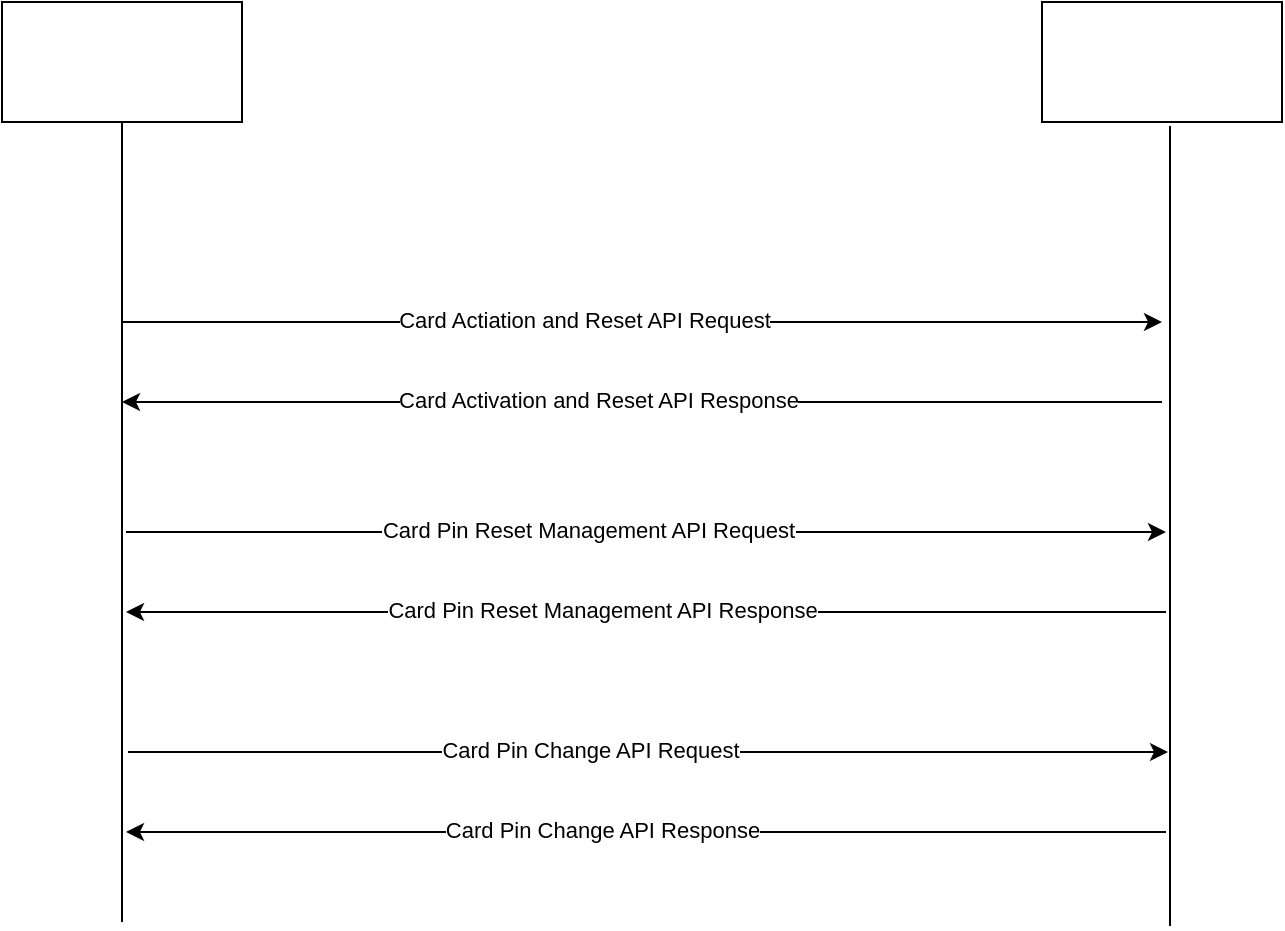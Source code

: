 <mxfile version="20.6.0" type="github">
  <diagram id="EftBeQm9aG7_TJiRymJP" name="Page-1">
    <mxGraphModel dx="868" dy="393" grid="1" gridSize="10" guides="1" tooltips="1" connect="1" arrows="1" fold="1" page="1" pageScale="1" pageWidth="850" pageHeight="1100" math="0" shadow="0">
      <root>
        <mxCell id="0" />
        <mxCell id="1" parent="0" />
        <mxCell id="IV_SnDQwNL7Z8S3060Eh-1" value="" style="rounded=0;whiteSpace=wrap;html=1;" vertex="1" parent="1">
          <mxGeometry x="120" y="80" width="120" height="60" as="geometry" />
        </mxCell>
        <mxCell id="IV_SnDQwNL7Z8S3060Eh-2" value="" style="rounded=0;whiteSpace=wrap;html=1;" vertex="1" parent="1">
          <mxGeometry x="640" y="80" width="120" height="60" as="geometry" />
        </mxCell>
        <mxCell id="IV_SnDQwNL7Z8S3060Eh-3" value="" style="endArrow=none;html=1;rounded=0;entryX=0.5;entryY=1;entryDx=0;entryDy=0;" edge="1" parent="1" target="IV_SnDQwNL7Z8S3060Eh-1">
          <mxGeometry width="50" height="50" relative="1" as="geometry">
            <mxPoint x="180" y="540" as="sourcePoint" />
            <mxPoint x="450" y="180" as="targetPoint" />
          </mxGeometry>
        </mxCell>
        <mxCell id="IV_SnDQwNL7Z8S3060Eh-4" value="" style="endArrow=classic;html=1;rounded=0;" edge="1" parent="1">
          <mxGeometry width="50" height="50" relative="1" as="geometry">
            <mxPoint x="180" y="240" as="sourcePoint" />
            <mxPoint x="700" y="240" as="targetPoint" />
          </mxGeometry>
        </mxCell>
        <mxCell id="IV_SnDQwNL7Z8S3060Eh-6" value="Card Actiation and Reset API Request" style="edgeLabel;html=1;align=center;verticalAlign=middle;resizable=0;points=[];" vertex="1" connectable="0" parent="IV_SnDQwNL7Z8S3060Eh-4">
          <mxGeometry x="-0.112" y="1" relative="1" as="geometry">
            <mxPoint as="offset" />
          </mxGeometry>
        </mxCell>
        <mxCell id="IV_SnDQwNL7Z8S3060Eh-5" value="" style="endArrow=classic;html=1;rounded=0;" edge="1" parent="1">
          <mxGeometry width="50" height="50" relative="1" as="geometry">
            <mxPoint x="700" y="280" as="sourcePoint" />
            <mxPoint x="180" y="280" as="targetPoint" />
          </mxGeometry>
        </mxCell>
        <mxCell id="IV_SnDQwNL7Z8S3060Eh-7" value="Card Activation and Reset API Response" style="edgeLabel;html=1;align=center;verticalAlign=middle;resizable=0;points=[];" vertex="1" connectable="0" parent="IV_SnDQwNL7Z8S3060Eh-5">
          <mxGeometry x="0.085" y="-1" relative="1" as="geometry">
            <mxPoint as="offset" />
          </mxGeometry>
        </mxCell>
        <mxCell id="IV_SnDQwNL7Z8S3060Eh-8" value="" style="endArrow=classic;html=1;rounded=0;" edge="1" parent="1">
          <mxGeometry width="50" height="50" relative="1" as="geometry">
            <mxPoint x="182" y="345" as="sourcePoint" />
            <mxPoint x="702" y="345" as="targetPoint" />
          </mxGeometry>
        </mxCell>
        <mxCell id="IV_SnDQwNL7Z8S3060Eh-9" value="Card Pin Reset Management API Request" style="edgeLabel;html=1;align=center;verticalAlign=middle;resizable=0;points=[];" vertex="1" connectable="0" parent="IV_SnDQwNL7Z8S3060Eh-8">
          <mxGeometry x="-0.112" y="1" relative="1" as="geometry">
            <mxPoint as="offset" />
          </mxGeometry>
        </mxCell>
        <mxCell id="IV_SnDQwNL7Z8S3060Eh-10" value="" style="endArrow=classic;html=1;rounded=0;" edge="1" parent="1">
          <mxGeometry width="50" height="50" relative="1" as="geometry">
            <mxPoint x="702" y="385" as="sourcePoint" />
            <mxPoint x="182" y="385" as="targetPoint" />
          </mxGeometry>
        </mxCell>
        <mxCell id="IV_SnDQwNL7Z8S3060Eh-11" value="Card Pin Reset Management API Response" style="edgeLabel;html=1;align=center;verticalAlign=middle;resizable=0;points=[];" vertex="1" connectable="0" parent="IV_SnDQwNL7Z8S3060Eh-10">
          <mxGeometry x="0.085" y="-1" relative="1" as="geometry">
            <mxPoint as="offset" />
          </mxGeometry>
        </mxCell>
        <mxCell id="IV_SnDQwNL7Z8S3060Eh-12" value="" style="endArrow=classic;html=1;rounded=0;" edge="1" parent="1">
          <mxGeometry width="50" height="50" relative="1" as="geometry">
            <mxPoint x="183" y="455" as="sourcePoint" />
            <mxPoint x="703" y="455" as="targetPoint" />
          </mxGeometry>
        </mxCell>
        <mxCell id="IV_SnDQwNL7Z8S3060Eh-13" value="Card Pin Change API Request" style="edgeLabel;html=1;align=center;verticalAlign=middle;resizable=0;points=[];" vertex="1" connectable="0" parent="IV_SnDQwNL7Z8S3060Eh-12">
          <mxGeometry x="-0.112" y="1" relative="1" as="geometry">
            <mxPoint as="offset" />
          </mxGeometry>
        </mxCell>
        <mxCell id="IV_SnDQwNL7Z8S3060Eh-14" value="" style="endArrow=classic;html=1;rounded=0;" edge="1" parent="1">
          <mxGeometry width="50" height="50" relative="1" as="geometry">
            <mxPoint x="702" y="495" as="sourcePoint" />
            <mxPoint x="182" y="495" as="targetPoint" />
          </mxGeometry>
        </mxCell>
        <mxCell id="IV_SnDQwNL7Z8S3060Eh-15" value="Card Pin Change API Response" style="edgeLabel;html=1;align=center;verticalAlign=middle;resizable=0;points=[];" vertex="1" connectable="0" parent="IV_SnDQwNL7Z8S3060Eh-14">
          <mxGeometry x="0.085" y="-1" relative="1" as="geometry">
            <mxPoint as="offset" />
          </mxGeometry>
        </mxCell>
        <mxCell id="IV_SnDQwNL7Z8S3060Eh-16" value="" style="endArrow=none;html=1;rounded=0;entryX=0.5;entryY=1;entryDx=0;entryDy=0;" edge="1" parent="1">
          <mxGeometry width="50" height="50" relative="1" as="geometry">
            <mxPoint x="704" y="542" as="sourcePoint" />
            <mxPoint x="704" y="142" as="targetPoint" />
          </mxGeometry>
        </mxCell>
      </root>
    </mxGraphModel>
  </diagram>
</mxfile>

